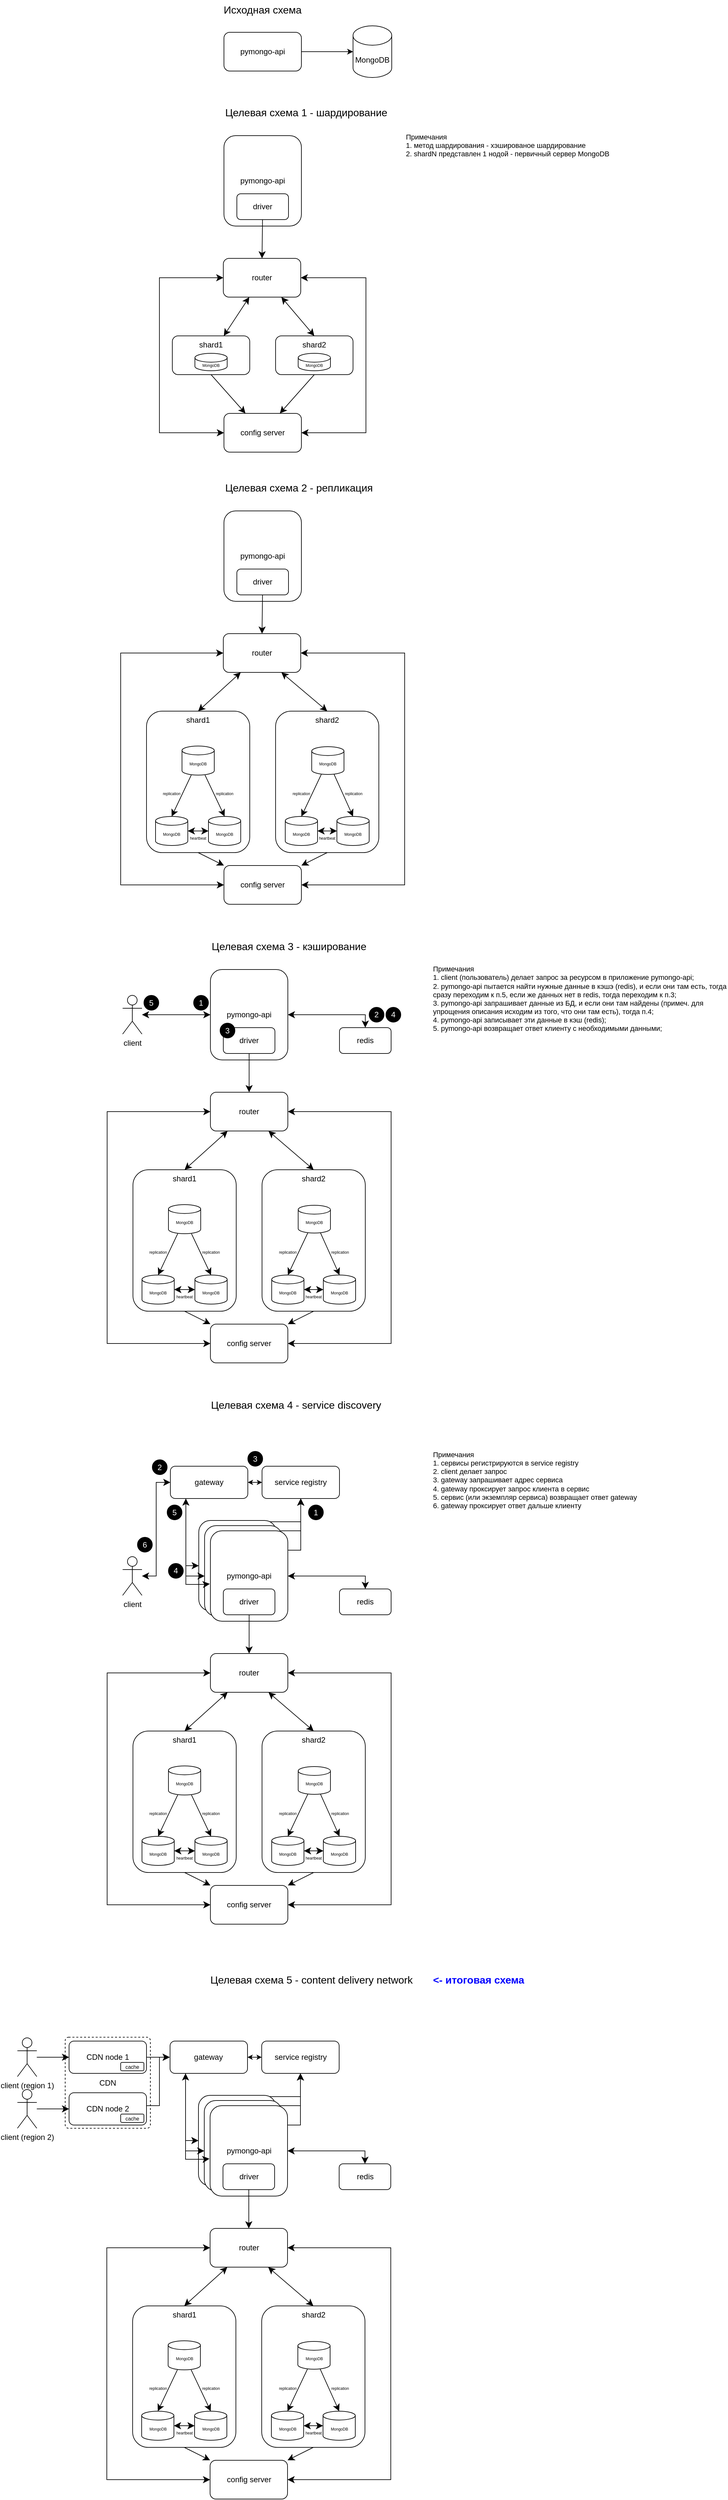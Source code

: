 <mxfile version="24.7.17">
  <diagram name="Page-1" id="-H_mtQnk-PTXWXPvYvuk">
    <mxGraphModel dx="1590" dy="1153" grid="1" gridSize="10" guides="1" tooltips="1" connect="1" arrows="1" fold="1" page="1" pageScale="1" pageWidth="1169" pageHeight="827" math="0" shadow="0">
      <root>
        <mxCell id="0" />
        <mxCell id="1" parent="0" />
        <mxCell id="vVpDELiofDwytKuVuDd8-290" value="CDN" style="rounded=1;whiteSpace=wrap;html=1;fillColor=none;dashed=1;arcSize=4;" vertex="1" parent="1">
          <mxGeometry x="114" y="3394" width="132" height="141" as="geometry" />
        </mxCell>
        <mxCell id="vVpDELiofDwytKuVuDd8-160" style="edgeStyle=orthogonalEdgeStyle;rounded=0;orthogonalLoop=1;jettySize=auto;html=1;entryX=0.5;entryY=1;entryDx=0;entryDy=0;fontSize=12;startSize=8;endSize=8;" edge="1" parent="1">
          <mxGeometry relative="1" as="geometry">
            <mxPoint x="440" y="2610" as="sourcePoint" />
            <mxPoint x="479" y="2560" as="targetPoint" />
            <Array as="points">
              <mxPoint x="440" y="2610" />
              <mxPoint x="479" y="2610" />
            </Array>
          </mxGeometry>
        </mxCell>
        <mxCell id="vVpDELiofDwytKuVuDd8-162" style="edgeStyle=orthogonalEdgeStyle;rounded=0;orthogonalLoop=1;jettySize=auto;html=1;entryX=0.5;entryY=1;entryDx=0;entryDy=0;fontSize=12;startSize=8;endSize=8;exitX=0.891;exitY=0.004;exitDx=0;exitDy=0;exitPerimeter=0;" edge="1" parent="1" source="vVpDELiofDwytKuVuDd8-150">
          <mxGeometry relative="1" as="geometry">
            <mxPoint x="440" y="2596" as="sourcePoint" />
            <mxPoint x="479" y="2560" as="targetPoint" />
            <Array as="points">
              <mxPoint x="428" y="2596" />
              <mxPoint x="479" y="2596" />
            </Array>
          </mxGeometry>
        </mxCell>
        <mxCell id="vVpDELiofDwytKuVuDd8-150" value="pymongo-api" style="rounded=1;whiteSpace=wrap;html=1;" vertex="1" parent="1">
          <mxGeometry x="321" y="2594" width="120" height="140" as="geometry" />
        </mxCell>
        <mxCell id="vVpDELiofDwytKuVuDd8-149" value="pymongo-api" style="rounded=1;whiteSpace=wrap;html=1;" vertex="1" parent="1">
          <mxGeometry x="330" y="2602" width="120" height="140" as="geometry" />
        </mxCell>
        <mxCell id="zA23MoTUsTF4_91t8viU-2" value="MongoDB" style="shape=cylinder3;whiteSpace=wrap;html=1;boundedLbl=1;backgroundOutline=1;size=15;" parent="1" vertex="1">
          <mxGeometry x="560" y="280" width="60" height="80" as="geometry" />
        </mxCell>
        <mxCell id="zA23MoTUsTF4_91t8viU-3" value="pymongo-api" style="rounded=1;whiteSpace=wrap;html=1;" parent="1" vertex="1">
          <mxGeometry x="360" y="290" width="120" height="60" as="geometry" />
        </mxCell>
        <mxCell id="zA23MoTUsTF4_91t8viU-4" style="edgeStyle=orthogonalEdgeStyle;rounded=0;orthogonalLoop=1;jettySize=auto;html=1;exitX=1;exitY=0.5;exitDx=0;exitDy=0;entryX=0;entryY=0.5;entryDx=0;entryDy=0;entryPerimeter=0;" parent="1" source="zA23MoTUsTF4_91t8viU-3" target="zA23MoTUsTF4_91t8viU-2" edge="1">
          <mxGeometry relative="1" as="geometry" />
        </mxCell>
        <mxCell id="vVpDELiofDwytKuVuDd8-1" value="Исходная схема" style="text;html=1;align=center;verticalAlign=middle;whiteSpace=wrap;rounded=0;fontSize=16;" vertex="1" parent="1">
          <mxGeometry x="345" y="240" width="150" height="30" as="geometry" />
        </mxCell>
        <mxCell id="vVpDELiofDwytKuVuDd8-2" value="Целевая схема 1 - шардирование" style="text;html=1;align=left;verticalAlign=middle;whiteSpace=wrap;rounded=0;fontSize=16;" vertex="1" parent="1">
          <mxGeometry x="360" y="399" width="322" height="30" as="geometry" />
        </mxCell>
        <mxCell id="vVpDELiofDwytKuVuDd8-3" value="pymongo-api" style="rounded=1;whiteSpace=wrap;html=1;" vertex="1" parent="1">
          <mxGeometry x="360" y="450" width="120" height="140" as="geometry" />
        </mxCell>
        <mxCell id="vVpDELiofDwytKuVuDd8-12" style="edgeStyle=none;curved=1;rounded=0;orthogonalLoop=1;jettySize=auto;html=1;entryX=0.5;entryY=0;entryDx=0;entryDy=0;fontSize=12;startSize=8;endSize=8;" edge="1" parent="1" source="vVpDELiofDwytKuVuDd8-4" target="vVpDELiofDwytKuVuDd8-5">
          <mxGeometry relative="1" as="geometry" />
        </mxCell>
        <mxCell id="vVpDELiofDwytKuVuDd8-4" value="driver" style="rounded=1;whiteSpace=wrap;html=1;" vertex="1" parent="1">
          <mxGeometry x="380" y="540" width="80" height="40" as="geometry" />
        </mxCell>
        <mxCell id="vVpDELiofDwytKuVuDd8-10" style="edgeStyle=none;curved=1;rounded=0;orthogonalLoop=1;jettySize=auto;html=1;fontSize=12;startSize=8;endSize=8;startArrow=classic;startFill=1;" edge="1" parent="1" source="vVpDELiofDwytKuVuDd8-5" target="vVpDELiofDwytKuVuDd8-7">
          <mxGeometry relative="1" as="geometry" />
        </mxCell>
        <mxCell id="vVpDELiofDwytKuVuDd8-16" style="edgeStyle=orthogonalEdgeStyle;rounded=0;orthogonalLoop=1;jettySize=auto;html=1;entryX=0;entryY=0.5;entryDx=0;entryDy=0;fontSize=12;startSize=8;endSize=8;startArrow=classic;startFill=1;" edge="1" parent="1" source="vVpDELiofDwytKuVuDd8-5" target="vVpDELiofDwytKuVuDd8-9">
          <mxGeometry relative="1" as="geometry">
            <Array as="points">
              <mxPoint x="260" y="670" />
              <mxPoint x="260" y="910" />
            </Array>
          </mxGeometry>
        </mxCell>
        <mxCell id="vVpDELiofDwytKuVuDd8-5" value="router" style="rounded=1;whiteSpace=wrap;html=1;" vertex="1" parent="1">
          <mxGeometry x="359" y="640" width="120" height="60" as="geometry" />
        </mxCell>
        <mxCell id="vVpDELiofDwytKuVuDd8-11" style="edgeStyle=none;curved=1;rounded=0;orthogonalLoop=1;jettySize=auto;html=1;entryX=0.5;entryY=0;entryDx=0;entryDy=0;fontSize=12;startSize=8;endSize=8;startArrow=classic;startFill=1;exitX=0.75;exitY=1;exitDx=0;exitDy=0;" edge="1" parent="1" source="vVpDELiofDwytKuVuDd8-5" target="vVpDELiofDwytKuVuDd8-8">
          <mxGeometry relative="1" as="geometry">
            <mxPoint x="500" y="700.0" as="sourcePoint" />
          </mxGeometry>
        </mxCell>
        <mxCell id="vVpDELiofDwytKuVuDd8-15" style="edgeStyle=orthogonalEdgeStyle;rounded=0;orthogonalLoop=1;jettySize=auto;html=1;entryX=1;entryY=0.5;entryDx=0;entryDy=0;fontSize=12;startSize=8;endSize=8;startArrow=classic;startFill=1;exitX=1;exitY=0.5;exitDx=0;exitDy=0;" edge="1" parent="1" source="vVpDELiofDwytKuVuDd8-5" target="vVpDELiofDwytKuVuDd8-9">
          <mxGeometry relative="1" as="geometry">
            <mxPoint x="560" y="670.0" as="sourcePoint" />
            <Array as="points">
              <mxPoint x="580" y="670" />
              <mxPoint x="580" y="910" />
            </Array>
          </mxGeometry>
        </mxCell>
        <mxCell id="vVpDELiofDwytKuVuDd8-7" value="shard1" style="rounded=1;whiteSpace=wrap;html=1;verticalAlign=top;" vertex="1" parent="1">
          <mxGeometry x="280" y="760" width="120" height="60" as="geometry" />
        </mxCell>
        <mxCell id="vVpDELiofDwytKuVuDd8-8" value="shard2" style="rounded=1;whiteSpace=wrap;html=1;verticalAlign=top;" vertex="1" parent="1">
          <mxGeometry x="440" y="760" width="120" height="60" as="geometry" />
        </mxCell>
        <mxCell id="vVpDELiofDwytKuVuDd8-17" style="edgeStyle=none;curved=1;rounded=0;orthogonalLoop=1;jettySize=auto;html=1;entryX=0.5;entryY=1;entryDx=0;entryDy=0;fontSize=12;startSize=8;endSize=8;startArrow=classic;startFill=1;endArrow=none;endFill=0;" edge="1" parent="1" source="vVpDELiofDwytKuVuDd8-9" target="vVpDELiofDwytKuVuDd8-7">
          <mxGeometry relative="1" as="geometry" />
        </mxCell>
        <mxCell id="vVpDELiofDwytKuVuDd8-18" style="edgeStyle=none;curved=1;rounded=0;orthogonalLoop=1;jettySize=auto;html=1;entryX=0.5;entryY=1;entryDx=0;entryDy=0;fontSize=12;startSize=8;endSize=8;startArrow=classic;startFill=1;endArrow=none;endFill=0;" edge="1" parent="1" source="vVpDELiofDwytKuVuDd8-9" target="vVpDELiofDwytKuVuDd8-8">
          <mxGeometry relative="1" as="geometry" />
        </mxCell>
        <mxCell id="vVpDELiofDwytKuVuDd8-9" value="config server" style="rounded=1;whiteSpace=wrap;html=1;" vertex="1" parent="1">
          <mxGeometry x="360" y="880" width="120" height="60" as="geometry" />
        </mxCell>
        <mxCell id="vVpDELiofDwytKuVuDd8-21" value="MongoDB" style="shape=cylinder3;whiteSpace=wrap;html=1;boundedLbl=1;backgroundOutline=1;size=6.849;fontSize=6;" vertex="1" parent="1">
          <mxGeometry x="475" y="787" width="50" height="27" as="geometry" />
        </mxCell>
        <mxCell id="vVpDELiofDwytKuVuDd8-22" value="MongoDB" style="shape=cylinder3;whiteSpace=wrap;html=1;boundedLbl=1;backgroundOutline=1;size=6.849;fontSize=6;" vertex="1" parent="1">
          <mxGeometry x="315" y="787" width="50" height="27" as="geometry" />
        </mxCell>
        <mxCell id="vVpDELiofDwytKuVuDd8-23" value="&lt;div style=&quot;font-size: 11px;&quot;&gt;&lt;span style=&quot;font-size: 11px;&quot;&gt;Примечания&lt;/span&gt;&lt;/div&gt;&lt;font style=&quot;font-size: 11px;&quot;&gt;1. метод шардирования - хэшированое шардирование&lt;/font&gt;&lt;div style=&quot;font-size: 11px;&quot;&gt;&lt;font style=&quot;font-size: 11px;&quot;&gt;2. shardN представлен 1 нодой - первичный сервер MongoDB&lt;/font&gt;&lt;/div&gt;" style="text;html=1;align=left;verticalAlign=middle;whiteSpace=wrap;rounded=0;fontSize=11;" vertex="1" parent="1">
          <mxGeometry x="640" y="450" width="370" height="30" as="geometry" />
        </mxCell>
        <mxCell id="vVpDELiofDwytKuVuDd8-24" value="pymongo-api" style="rounded=1;whiteSpace=wrap;html=1;" vertex="1" parent="1">
          <mxGeometry x="360" y="1031" width="120" height="140" as="geometry" />
        </mxCell>
        <mxCell id="vVpDELiofDwytKuVuDd8-25" style="edgeStyle=none;curved=1;rounded=0;orthogonalLoop=1;jettySize=auto;html=1;entryX=0.5;entryY=0;entryDx=0;entryDy=0;fontSize=12;startSize=8;endSize=8;" edge="1" source="vVpDELiofDwytKuVuDd8-27" target="vVpDELiofDwytKuVuDd8-30" parent="1">
          <mxGeometry relative="1" as="geometry" />
        </mxCell>
        <mxCell id="vVpDELiofDwytKuVuDd8-27" value="driver" style="rounded=1;whiteSpace=wrap;html=1;" vertex="1" parent="1">
          <mxGeometry x="380" y="1121" width="80" height="40" as="geometry" />
        </mxCell>
        <mxCell id="vVpDELiofDwytKuVuDd8-28" style="edgeStyle=none;curved=1;rounded=0;orthogonalLoop=1;jettySize=auto;html=1;fontSize=12;startSize=8;endSize=8;startArrow=classic;startFill=1;entryX=0.5;entryY=0;entryDx=0;entryDy=0;" edge="1" source="vVpDELiofDwytKuVuDd8-30" target="vVpDELiofDwytKuVuDd8-34" parent="1">
          <mxGeometry relative="1" as="geometry" />
        </mxCell>
        <mxCell id="vVpDELiofDwytKuVuDd8-29" style="edgeStyle=orthogonalEdgeStyle;rounded=0;orthogonalLoop=1;jettySize=auto;html=1;entryX=0;entryY=0.5;entryDx=0;entryDy=0;fontSize=12;startSize=8;endSize=8;startArrow=classic;startFill=1;" edge="1" source="vVpDELiofDwytKuVuDd8-30" target="vVpDELiofDwytKuVuDd8-38" parent="1">
          <mxGeometry relative="1" as="geometry">
            <Array as="points">
              <mxPoint x="200" y="1251" />
              <mxPoint x="200" y="1610" />
            </Array>
          </mxGeometry>
        </mxCell>
        <mxCell id="vVpDELiofDwytKuVuDd8-30" value="router" style="rounded=1;whiteSpace=wrap;html=1;" vertex="1" parent="1">
          <mxGeometry x="359" y="1221" width="120" height="60" as="geometry" />
        </mxCell>
        <mxCell id="vVpDELiofDwytKuVuDd8-31" style="edgeStyle=none;curved=1;rounded=0;orthogonalLoop=1;jettySize=auto;html=1;entryX=0.5;entryY=0;entryDx=0;entryDy=0;fontSize=12;startSize=8;endSize=8;startArrow=classic;startFill=1;exitX=0.75;exitY=1;exitDx=0;exitDy=0;" edge="1" source="vVpDELiofDwytKuVuDd8-30" target="vVpDELiofDwytKuVuDd8-35" parent="1">
          <mxGeometry relative="1" as="geometry">
            <mxPoint x="506.667" y="1281" as="sourcePoint" />
          </mxGeometry>
        </mxCell>
        <mxCell id="vVpDELiofDwytKuVuDd8-32" style="edgeStyle=orthogonalEdgeStyle;rounded=0;orthogonalLoop=1;jettySize=auto;html=1;entryX=1;entryY=0.5;entryDx=0;entryDy=0;fontSize=12;startSize=8;endSize=8;startArrow=classic;startFill=1;exitX=1;exitY=0.5;exitDx=0;exitDy=0;" edge="1" source="vVpDELiofDwytKuVuDd8-30" target="vVpDELiofDwytKuVuDd8-38" parent="1">
          <mxGeometry relative="1" as="geometry">
            <mxPoint x="560" y="1251.059" as="sourcePoint" />
            <Array as="points">
              <mxPoint x="640" y="1251" />
              <mxPoint x="640" y="1610" />
            </Array>
          </mxGeometry>
        </mxCell>
        <mxCell id="vVpDELiofDwytKuVuDd8-34" value="shard1" style="rounded=1;whiteSpace=wrap;html=1;verticalAlign=top;" vertex="1" parent="1">
          <mxGeometry x="240" y="1341" width="160" height="219" as="geometry" />
        </mxCell>
        <mxCell id="vVpDELiofDwytKuVuDd8-35" value="shard2" style="rounded=1;whiteSpace=wrap;html=1;verticalAlign=top;" vertex="1" parent="1">
          <mxGeometry x="440" y="1341" width="160" height="219" as="geometry" />
        </mxCell>
        <mxCell id="vVpDELiofDwytKuVuDd8-36" style="edgeStyle=none;curved=1;rounded=0;orthogonalLoop=1;jettySize=auto;html=1;entryX=0.5;entryY=1;entryDx=0;entryDy=0;fontSize=12;startSize=8;endSize=8;startArrow=classic;startFill=1;endArrow=none;endFill=0;" edge="1" source="vVpDELiofDwytKuVuDd8-38" target="vVpDELiofDwytKuVuDd8-34" parent="1">
          <mxGeometry relative="1" as="geometry" />
        </mxCell>
        <mxCell id="vVpDELiofDwytKuVuDd8-37" style="edgeStyle=none;curved=1;rounded=0;orthogonalLoop=1;jettySize=auto;html=1;entryX=0.5;entryY=1;entryDx=0;entryDy=0;fontSize=12;startSize=8;endSize=8;startArrow=classic;startFill=1;endArrow=none;endFill=0;" edge="1" source="vVpDELiofDwytKuVuDd8-38" target="vVpDELiofDwytKuVuDd8-35" parent="1">
          <mxGeometry relative="1" as="geometry" />
        </mxCell>
        <mxCell id="vVpDELiofDwytKuVuDd8-38" value="config server" style="rounded=1;whiteSpace=wrap;html=1;" vertex="1" parent="1">
          <mxGeometry x="360" y="1580" width="120" height="60" as="geometry" />
        </mxCell>
        <mxCell id="vVpDELiofDwytKuVuDd8-39" value="MongoDB" style="shape=cylinder3;whiteSpace=wrap;html=1;boundedLbl=1;backgroundOutline=1;size=6.849;fontSize=6;" vertex="1" parent="1">
          <mxGeometry x="496" y="1396" width="50" height="43" as="geometry" />
        </mxCell>
        <mxCell id="vVpDELiofDwytKuVuDd8-40" value="MongoDB" style="shape=cylinder3;whiteSpace=wrap;html=1;boundedLbl=1;backgroundOutline=1;size=6.849;fontSize=6;" vertex="1" parent="1">
          <mxGeometry x="295" y="1395" width="50" height="45" as="geometry" />
        </mxCell>
        <mxCell id="vVpDELiofDwytKuVuDd8-41" value="Целевая схема 2 - репликация" style="text;html=1;align=left;verticalAlign=middle;whiteSpace=wrap;rounded=0;fontSize=16;" vertex="1" parent="1">
          <mxGeometry x="360" y="980" width="322" height="30" as="geometry" />
        </mxCell>
        <mxCell id="vVpDELiofDwytKuVuDd8-42" value="MongoDB" style="shape=cylinder3;whiteSpace=wrap;html=1;boundedLbl=1;backgroundOutline=1;size=6.849;fontSize=6;" vertex="1" parent="1">
          <mxGeometry x="254" y="1504" width="50" height="45" as="geometry" />
        </mxCell>
        <mxCell id="vVpDELiofDwytKuVuDd8-43" value="MongoDB" style="shape=cylinder3;whiteSpace=wrap;html=1;boundedLbl=1;backgroundOutline=1;size=6.849;fontSize=6;" vertex="1" parent="1">
          <mxGeometry x="336" y="1504" width="50" height="45" as="geometry" />
        </mxCell>
        <mxCell id="vVpDELiofDwytKuVuDd8-48" style="edgeStyle=none;curved=1;rounded=0;orthogonalLoop=1;jettySize=auto;html=1;fontSize=12;startSize=8;endSize=8;startArrow=classic;startFill=1;" edge="1" parent="1" source="vVpDELiofDwytKuVuDd8-44" target="vVpDELiofDwytKuVuDd8-45">
          <mxGeometry relative="1" as="geometry" />
        </mxCell>
        <mxCell id="vVpDELiofDwytKuVuDd8-44" value="MongoDB" style="shape=cylinder3;whiteSpace=wrap;html=1;boundedLbl=1;backgroundOutline=1;size=6.849;fontSize=6;" vertex="1" parent="1">
          <mxGeometry x="455" y="1504" width="50" height="45" as="geometry" />
        </mxCell>
        <mxCell id="vVpDELiofDwytKuVuDd8-45" value="MongoDB" style="shape=cylinder3;whiteSpace=wrap;html=1;boundedLbl=1;backgroundOutline=1;size=6.849;fontSize=6;" vertex="1" parent="1">
          <mxGeometry x="535" y="1504" width="50" height="45" as="geometry" />
        </mxCell>
        <mxCell id="vVpDELiofDwytKuVuDd8-46" style="edgeStyle=none;curved=1;rounded=0;orthogonalLoop=1;jettySize=auto;html=1;entryX=0.5;entryY=0;entryDx=0;entryDy=0;entryPerimeter=0;fontSize=12;startSize=8;endSize=8;" edge="1" parent="1" source="vVpDELiofDwytKuVuDd8-39" target="vVpDELiofDwytKuVuDd8-44">
          <mxGeometry relative="1" as="geometry" />
        </mxCell>
        <mxCell id="vVpDELiofDwytKuVuDd8-47" style="edgeStyle=none;curved=1;rounded=0;orthogonalLoop=1;jettySize=auto;html=1;entryX=0.5;entryY=0;entryDx=0;entryDy=0;entryPerimeter=0;fontSize=12;startSize=8;endSize=8;" edge="1" parent="1" source="vVpDELiofDwytKuVuDd8-39" target="vVpDELiofDwytKuVuDd8-45">
          <mxGeometry relative="1" as="geometry" />
        </mxCell>
        <mxCell id="vVpDELiofDwytKuVuDd8-49" style="edgeStyle=none;curved=1;rounded=0;orthogonalLoop=1;jettySize=auto;html=1;entryX=0.5;entryY=0;entryDx=0;entryDy=0;entryPerimeter=0;fontSize=12;startSize=8;endSize=8;" edge="1" parent="1" source="vVpDELiofDwytKuVuDd8-40" target="vVpDELiofDwytKuVuDd8-42">
          <mxGeometry relative="1" as="geometry" />
        </mxCell>
        <mxCell id="vVpDELiofDwytKuVuDd8-50" style="edgeStyle=none;curved=1;rounded=0;orthogonalLoop=1;jettySize=auto;html=1;entryX=0.5;entryY=0;entryDx=0;entryDy=0;entryPerimeter=0;fontSize=12;startSize=8;endSize=8;" edge="1" parent="1" source="vVpDELiofDwytKuVuDd8-40" target="vVpDELiofDwytKuVuDd8-43">
          <mxGeometry relative="1" as="geometry" />
        </mxCell>
        <mxCell id="vVpDELiofDwytKuVuDd8-51" style="edgeStyle=none;curved=1;rounded=0;orthogonalLoop=1;jettySize=auto;html=1;entryX=0;entryY=0.5;entryDx=0;entryDy=0;entryPerimeter=0;fontSize=12;startSize=8;endSize=8;startArrow=classic;startFill=1;" edge="1" parent="1" source="vVpDELiofDwytKuVuDd8-42" target="vVpDELiofDwytKuVuDd8-43">
          <mxGeometry relative="1" as="geometry" />
        </mxCell>
        <mxCell id="vVpDELiofDwytKuVuDd8-52" value="&lt;font style=&quot;font-size: 6px;&quot;&gt;replication&lt;/font&gt;" style="text;html=1;align=center;verticalAlign=middle;whiteSpace=wrap;rounded=0;fontSize=16;" vertex="1" parent="1">
          <mxGeometry x="249" y="1450" width="60" height="30" as="geometry" />
        </mxCell>
        <mxCell id="vVpDELiofDwytKuVuDd8-53" value="&lt;font style=&quot;font-size: 6px;&quot;&gt;replication&lt;/font&gt;" style="text;html=1;align=center;verticalAlign=middle;whiteSpace=wrap;rounded=0;fontSize=16;" vertex="1" parent="1">
          <mxGeometry x="331" y="1450" width="60" height="30" as="geometry" />
        </mxCell>
        <mxCell id="vVpDELiofDwytKuVuDd8-54" value="&lt;font style=&quot;font-size: 6px;&quot;&gt;heartbeat&lt;/font&gt;" style="text;html=1;align=center;verticalAlign=middle;whiteSpace=wrap;rounded=0;fontSize=16;" vertex="1" parent="1">
          <mxGeometry x="290" y="1519" width="60" height="30" as="geometry" />
        </mxCell>
        <mxCell id="vVpDELiofDwytKuVuDd8-55" value="&lt;font style=&quot;font-size: 6px;&quot;&gt;heartbeat&lt;/font&gt;" style="text;html=1;align=center;verticalAlign=middle;whiteSpace=wrap;rounded=0;fontSize=16;" vertex="1" parent="1">
          <mxGeometry x="490" y="1519" width="60" height="30" as="geometry" />
        </mxCell>
        <mxCell id="vVpDELiofDwytKuVuDd8-56" value="&lt;font style=&quot;font-size: 6px;&quot;&gt;replication&lt;/font&gt;" style="text;html=1;align=center;verticalAlign=middle;whiteSpace=wrap;rounded=0;fontSize=16;" vertex="1" parent="1">
          <mxGeometry x="450" y="1450" width="60" height="30" as="geometry" />
        </mxCell>
        <mxCell id="vVpDELiofDwytKuVuDd8-57" value="&lt;font style=&quot;font-size: 6px;&quot;&gt;replication&lt;/font&gt;" style="text;html=1;align=center;verticalAlign=middle;whiteSpace=wrap;rounded=0;fontSize=16;" vertex="1" parent="1">
          <mxGeometry x="531" y="1450" width="60" height="30" as="geometry" />
        </mxCell>
        <mxCell id="vVpDELiofDwytKuVuDd8-95" style="edgeStyle=orthogonalEdgeStyle;rounded=0;orthogonalLoop=1;jettySize=auto;html=1;entryX=0.5;entryY=0;entryDx=0;entryDy=0;fontSize=12;startSize=8;endSize=8;startArrow=classic;startFill=1;" edge="1" parent="1" source="vVpDELiofDwytKuVuDd8-58" target="vVpDELiofDwytKuVuDd8-92">
          <mxGeometry relative="1" as="geometry" />
        </mxCell>
        <mxCell id="vVpDELiofDwytKuVuDd8-58" value="pymongo-api" style="rounded=1;whiteSpace=wrap;html=1;" vertex="1" parent="1">
          <mxGeometry x="339" y="1741" width="120" height="140" as="geometry" />
        </mxCell>
        <mxCell id="vVpDELiofDwytKuVuDd8-59" style="edgeStyle=none;curved=1;rounded=0;orthogonalLoop=1;jettySize=auto;html=1;entryX=0.5;entryY=0;entryDx=0;entryDy=0;fontSize=12;startSize=8;endSize=8;" edge="1" parent="1" source="vVpDELiofDwytKuVuDd8-61" target="vVpDELiofDwytKuVuDd8-64">
          <mxGeometry relative="1" as="geometry" />
        </mxCell>
        <mxCell id="vVpDELiofDwytKuVuDd8-61" value="driver" style="rounded=1;whiteSpace=wrap;html=1;" vertex="1" parent="1">
          <mxGeometry x="359" y="1831" width="80" height="40" as="geometry" />
        </mxCell>
        <mxCell id="vVpDELiofDwytKuVuDd8-62" style="edgeStyle=none;curved=1;rounded=0;orthogonalLoop=1;jettySize=auto;html=1;fontSize=12;startSize=8;endSize=8;startArrow=classic;startFill=1;entryX=0.5;entryY=0;entryDx=0;entryDy=0;" edge="1" parent="1" source="vVpDELiofDwytKuVuDd8-64" target="vVpDELiofDwytKuVuDd8-68">
          <mxGeometry relative="1" as="geometry" />
        </mxCell>
        <mxCell id="vVpDELiofDwytKuVuDd8-63" style="edgeStyle=orthogonalEdgeStyle;rounded=0;orthogonalLoop=1;jettySize=auto;html=1;entryX=0;entryY=0.5;entryDx=0;entryDy=0;fontSize=12;startSize=8;endSize=8;startArrow=classic;startFill=1;" edge="1" parent="1" source="vVpDELiofDwytKuVuDd8-64" target="vVpDELiofDwytKuVuDd8-72">
          <mxGeometry relative="1" as="geometry">
            <Array as="points">
              <mxPoint x="179" y="1961" />
              <mxPoint x="179" y="2320" />
            </Array>
          </mxGeometry>
        </mxCell>
        <mxCell id="vVpDELiofDwytKuVuDd8-64" value="router" style="rounded=1;whiteSpace=wrap;html=1;" vertex="1" parent="1">
          <mxGeometry x="339" y="1931" width="120" height="60" as="geometry" />
        </mxCell>
        <mxCell id="vVpDELiofDwytKuVuDd8-65" style="edgeStyle=none;curved=1;rounded=0;orthogonalLoop=1;jettySize=auto;html=1;entryX=0.5;entryY=0;entryDx=0;entryDy=0;fontSize=12;startSize=8;endSize=8;startArrow=classic;startFill=1;exitX=0.75;exitY=1;exitDx=0;exitDy=0;" edge="1" parent="1" source="vVpDELiofDwytKuVuDd8-64" target="vVpDELiofDwytKuVuDd8-69">
          <mxGeometry relative="1" as="geometry">
            <mxPoint x="485.667" y="1991" as="sourcePoint" />
          </mxGeometry>
        </mxCell>
        <mxCell id="vVpDELiofDwytKuVuDd8-66" style="edgeStyle=orthogonalEdgeStyle;rounded=0;orthogonalLoop=1;jettySize=auto;html=1;entryX=1;entryY=0.5;entryDx=0;entryDy=0;fontSize=12;startSize=8;endSize=8;startArrow=classic;startFill=1;exitX=1;exitY=0.5;exitDx=0;exitDy=0;" edge="1" parent="1" source="vVpDELiofDwytKuVuDd8-64" target="vVpDELiofDwytKuVuDd8-72">
          <mxGeometry relative="1" as="geometry">
            <Array as="points">
              <mxPoint x="619" y="1961" />
              <mxPoint x="619" y="2320" />
            </Array>
            <mxPoint x="539" y="1961" as="sourcePoint" />
          </mxGeometry>
        </mxCell>
        <mxCell id="vVpDELiofDwytKuVuDd8-68" value="shard1" style="rounded=1;whiteSpace=wrap;html=1;verticalAlign=top;" vertex="1" parent="1">
          <mxGeometry x="219" y="2051" width="160" height="219" as="geometry" />
        </mxCell>
        <mxCell id="vVpDELiofDwytKuVuDd8-69" value="shard2" style="rounded=1;whiteSpace=wrap;html=1;verticalAlign=top;" vertex="1" parent="1">
          <mxGeometry x="419" y="2051" width="160" height="219" as="geometry" />
        </mxCell>
        <mxCell id="vVpDELiofDwytKuVuDd8-70" style="edgeStyle=none;curved=1;rounded=0;orthogonalLoop=1;jettySize=auto;html=1;entryX=0.5;entryY=1;entryDx=0;entryDy=0;fontSize=12;startSize=8;endSize=8;startArrow=classic;startFill=1;endArrow=none;endFill=0;" edge="1" parent="1" source="vVpDELiofDwytKuVuDd8-72" target="vVpDELiofDwytKuVuDd8-68">
          <mxGeometry relative="1" as="geometry" />
        </mxCell>
        <mxCell id="vVpDELiofDwytKuVuDd8-71" style="edgeStyle=none;curved=1;rounded=0;orthogonalLoop=1;jettySize=auto;html=1;entryX=0.5;entryY=1;entryDx=0;entryDy=0;fontSize=12;startSize=8;endSize=8;startArrow=classic;startFill=1;endArrow=none;endFill=0;" edge="1" parent="1" source="vVpDELiofDwytKuVuDd8-72" target="vVpDELiofDwytKuVuDd8-69">
          <mxGeometry relative="1" as="geometry" />
        </mxCell>
        <mxCell id="vVpDELiofDwytKuVuDd8-72" value="config server" style="rounded=1;whiteSpace=wrap;html=1;" vertex="1" parent="1">
          <mxGeometry x="339" y="2290" width="120" height="60" as="geometry" />
        </mxCell>
        <mxCell id="vVpDELiofDwytKuVuDd8-73" value="MongoDB" style="shape=cylinder3;whiteSpace=wrap;html=1;boundedLbl=1;backgroundOutline=1;size=6.849;fontSize=6;" vertex="1" parent="1">
          <mxGeometry x="475" y="2106" width="50" height="43" as="geometry" />
        </mxCell>
        <mxCell id="vVpDELiofDwytKuVuDd8-74" value="MongoDB" style="shape=cylinder3;whiteSpace=wrap;html=1;boundedLbl=1;backgroundOutline=1;size=6.849;fontSize=6;" vertex="1" parent="1">
          <mxGeometry x="274" y="2105" width="50" height="45" as="geometry" />
        </mxCell>
        <mxCell id="vVpDELiofDwytKuVuDd8-75" value="Целевая схема 3 - кэширование" style="text;html=1;align=left;verticalAlign=middle;whiteSpace=wrap;rounded=0;fontSize=16;" vertex="1" parent="1">
          <mxGeometry x="339" y="1690" width="322" height="30" as="geometry" />
        </mxCell>
        <mxCell id="vVpDELiofDwytKuVuDd8-76" value="MongoDB" style="shape=cylinder3;whiteSpace=wrap;html=1;boundedLbl=1;backgroundOutline=1;size=6.849;fontSize=6;" vertex="1" parent="1">
          <mxGeometry x="233" y="2214" width="50" height="45" as="geometry" />
        </mxCell>
        <mxCell id="vVpDELiofDwytKuVuDd8-77" value="MongoDB" style="shape=cylinder3;whiteSpace=wrap;html=1;boundedLbl=1;backgroundOutline=1;size=6.849;fontSize=6;" vertex="1" parent="1">
          <mxGeometry x="315" y="2214" width="50" height="45" as="geometry" />
        </mxCell>
        <mxCell id="vVpDELiofDwytKuVuDd8-78" style="edgeStyle=none;curved=1;rounded=0;orthogonalLoop=1;jettySize=auto;html=1;fontSize=12;startSize=8;endSize=8;startArrow=classic;startFill=1;" edge="1" parent="1" source="vVpDELiofDwytKuVuDd8-79" target="vVpDELiofDwytKuVuDd8-80">
          <mxGeometry relative="1" as="geometry" />
        </mxCell>
        <mxCell id="vVpDELiofDwytKuVuDd8-79" value="MongoDB" style="shape=cylinder3;whiteSpace=wrap;html=1;boundedLbl=1;backgroundOutline=1;size=6.849;fontSize=6;" vertex="1" parent="1">
          <mxGeometry x="434" y="2214" width="50" height="45" as="geometry" />
        </mxCell>
        <mxCell id="vVpDELiofDwytKuVuDd8-80" value="MongoDB" style="shape=cylinder3;whiteSpace=wrap;html=1;boundedLbl=1;backgroundOutline=1;size=6.849;fontSize=6;" vertex="1" parent="1">
          <mxGeometry x="514" y="2214" width="50" height="45" as="geometry" />
        </mxCell>
        <mxCell id="vVpDELiofDwytKuVuDd8-81" style="edgeStyle=none;curved=1;rounded=0;orthogonalLoop=1;jettySize=auto;html=1;entryX=0.5;entryY=0;entryDx=0;entryDy=0;entryPerimeter=0;fontSize=12;startSize=8;endSize=8;" edge="1" parent="1" source="vVpDELiofDwytKuVuDd8-73" target="vVpDELiofDwytKuVuDd8-79">
          <mxGeometry relative="1" as="geometry" />
        </mxCell>
        <mxCell id="vVpDELiofDwytKuVuDd8-82" style="edgeStyle=none;curved=1;rounded=0;orthogonalLoop=1;jettySize=auto;html=1;entryX=0.5;entryY=0;entryDx=0;entryDy=0;entryPerimeter=0;fontSize=12;startSize=8;endSize=8;" edge="1" parent="1" source="vVpDELiofDwytKuVuDd8-73" target="vVpDELiofDwytKuVuDd8-80">
          <mxGeometry relative="1" as="geometry" />
        </mxCell>
        <mxCell id="vVpDELiofDwytKuVuDd8-83" style="edgeStyle=none;curved=1;rounded=0;orthogonalLoop=1;jettySize=auto;html=1;entryX=0.5;entryY=0;entryDx=0;entryDy=0;entryPerimeter=0;fontSize=12;startSize=8;endSize=8;" edge="1" parent="1" source="vVpDELiofDwytKuVuDd8-74" target="vVpDELiofDwytKuVuDd8-76">
          <mxGeometry relative="1" as="geometry" />
        </mxCell>
        <mxCell id="vVpDELiofDwytKuVuDd8-84" style="edgeStyle=none;curved=1;rounded=0;orthogonalLoop=1;jettySize=auto;html=1;entryX=0.5;entryY=0;entryDx=0;entryDy=0;entryPerimeter=0;fontSize=12;startSize=8;endSize=8;" edge="1" parent="1" source="vVpDELiofDwytKuVuDd8-74" target="vVpDELiofDwytKuVuDd8-77">
          <mxGeometry relative="1" as="geometry" />
        </mxCell>
        <mxCell id="vVpDELiofDwytKuVuDd8-85" style="edgeStyle=none;curved=1;rounded=0;orthogonalLoop=1;jettySize=auto;html=1;entryX=0;entryY=0.5;entryDx=0;entryDy=0;entryPerimeter=0;fontSize=12;startSize=8;endSize=8;startArrow=classic;startFill=1;" edge="1" parent="1" source="vVpDELiofDwytKuVuDd8-76" target="vVpDELiofDwytKuVuDd8-77">
          <mxGeometry relative="1" as="geometry" />
        </mxCell>
        <mxCell id="vVpDELiofDwytKuVuDd8-86" value="&lt;font style=&quot;font-size: 6px;&quot;&gt;replication&lt;/font&gt;" style="text;html=1;align=center;verticalAlign=middle;whiteSpace=wrap;rounded=0;fontSize=16;" vertex="1" parent="1">
          <mxGeometry x="228" y="2160" width="60" height="30" as="geometry" />
        </mxCell>
        <mxCell id="vVpDELiofDwytKuVuDd8-87" value="&lt;font style=&quot;font-size: 6px;&quot;&gt;replication&lt;/font&gt;" style="text;html=1;align=center;verticalAlign=middle;whiteSpace=wrap;rounded=0;fontSize=16;" vertex="1" parent="1">
          <mxGeometry x="310" y="2160" width="60" height="30" as="geometry" />
        </mxCell>
        <mxCell id="vVpDELiofDwytKuVuDd8-88" value="&lt;font style=&quot;font-size: 6px;&quot;&gt;heartbeat&lt;/font&gt;" style="text;html=1;align=center;verticalAlign=middle;whiteSpace=wrap;rounded=0;fontSize=16;" vertex="1" parent="1">
          <mxGeometry x="269" y="2229" width="60" height="30" as="geometry" />
        </mxCell>
        <mxCell id="vVpDELiofDwytKuVuDd8-89" value="&lt;font style=&quot;font-size: 6px;&quot;&gt;heartbeat&lt;/font&gt;" style="text;html=1;align=center;verticalAlign=middle;whiteSpace=wrap;rounded=0;fontSize=16;" vertex="1" parent="1">
          <mxGeometry x="469" y="2229" width="60" height="30" as="geometry" />
        </mxCell>
        <mxCell id="vVpDELiofDwytKuVuDd8-90" value="&lt;font style=&quot;font-size: 6px;&quot;&gt;replication&lt;/font&gt;" style="text;html=1;align=center;verticalAlign=middle;whiteSpace=wrap;rounded=0;fontSize=16;" vertex="1" parent="1">
          <mxGeometry x="429" y="2160" width="60" height="30" as="geometry" />
        </mxCell>
        <mxCell id="vVpDELiofDwytKuVuDd8-91" value="&lt;font style=&quot;font-size: 6px;&quot;&gt;replication&lt;/font&gt;" style="text;html=1;align=center;verticalAlign=middle;whiteSpace=wrap;rounded=0;fontSize=16;" vertex="1" parent="1">
          <mxGeometry x="510" y="2160" width="60" height="30" as="geometry" />
        </mxCell>
        <mxCell id="vVpDELiofDwytKuVuDd8-92" value="redis" style="rounded=1;whiteSpace=wrap;html=1;" vertex="1" parent="1">
          <mxGeometry x="539" y="1831" width="80" height="40" as="geometry" />
        </mxCell>
        <mxCell id="vVpDELiofDwytKuVuDd8-96" value="2" style="ellipse;whiteSpace=wrap;html=1;aspect=fixed;fillColor=#000000;fontColor=#FFFFFF;" vertex="1" parent="1">
          <mxGeometry x="585" y="1799.5" width="23" height="23" as="geometry" />
        </mxCell>
        <mxCell id="vVpDELiofDwytKuVuDd8-97" value="3" style="ellipse;whiteSpace=wrap;html=1;aspect=fixed;fillColor=#000000;fontColor=#FFFFFF;" vertex="1" parent="1">
          <mxGeometry x="354" y="1824" width="23" height="23" as="geometry" />
        </mxCell>
        <mxCell id="vVpDELiofDwytKuVuDd8-98" value="4" style="ellipse;whiteSpace=wrap;html=1;aspect=fixed;fillColor=#000000;fontColor=#FFFFFF;" vertex="1" parent="1">
          <mxGeometry x="611" y="1799.5" width="23" height="23" as="geometry" />
        </mxCell>
        <mxCell id="vVpDELiofDwytKuVuDd8-99" value="1" style="ellipse;whiteSpace=wrap;html=1;aspect=fixed;fillColor=#000000;fontColor=#FFFFFF;" vertex="1" parent="1">
          <mxGeometry x="313" y="1781" width="23" height="23" as="geometry" />
        </mxCell>
        <mxCell id="vVpDELiofDwytKuVuDd8-101" style="edgeStyle=none;curved=1;rounded=0;orthogonalLoop=1;jettySize=auto;html=1;entryX=0;entryY=0.5;entryDx=0;entryDy=0;fontSize=12;startSize=8;endSize=8;startArrow=classic;startFill=1;" edge="1" parent="1" source="vVpDELiofDwytKuVuDd8-100" target="vVpDELiofDwytKuVuDd8-58">
          <mxGeometry relative="1" as="geometry" />
        </mxCell>
        <mxCell id="vVpDELiofDwytKuVuDd8-100" value="client" style="shape=umlActor;verticalLabelPosition=bottom;verticalAlign=top;html=1;outlineConnect=0;" vertex="1" parent="1">
          <mxGeometry x="203" y="1781" width="30" height="60" as="geometry" />
        </mxCell>
        <mxCell id="vVpDELiofDwytKuVuDd8-104" value="5" style="ellipse;whiteSpace=wrap;html=1;aspect=fixed;fillColor=#000000;fontColor=#FFFFFF;" vertex="1" parent="1">
          <mxGeometry x="236" y="1781" width="23" height="23" as="geometry" />
        </mxCell>
        <mxCell id="vVpDELiofDwytKuVuDd8-105" value="&lt;div style=&quot;font-size: 11px;&quot;&gt;&lt;span style=&quot;font-size: 11px;&quot;&gt;Примечания&lt;/span&gt;&lt;/div&gt;&lt;font style=&quot;font-size: 11px;&quot;&gt;1. client (пользователь) делает запрос за ресурсом в приложение pymongo-api;&lt;/font&gt;&lt;div style=&quot;font-size: 11px;&quot;&gt;&lt;font style=&quot;font-size: 11px;&quot;&gt;2.&amp;nbsp;&lt;/font&gt;&lt;span style=&quot;background-color: initial;&quot;&gt;pymongo-api пытается найти нужные данные в кэшэ (redis),&amp;nbsp;&lt;/span&gt;&lt;span style=&quot;background-color: initial;&quot;&gt;и если они там есть, тогда сразу переходим к п.5, если же данных нет в redis, тогда переходим к п.3;&lt;/span&gt;&lt;/div&gt;&lt;div style=&quot;font-size: 11px;&quot;&gt;&lt;span style=&quot;background-color: initial;&quot;&gt;3.&amp;nbsp;&lt;/span&gt;&lt;span style=&quot;background-color: initial;&quot;&gt;pymongo-api&lt;/span&gt;&lt;span style=&quot;background-color: initial;&quot;&gt;&amp;nbsp;запрашивает данные из БД, и если они там найдены (примеч. для упрощения описания исходим из того, что они там есть), тогда п.4;&lt;/span&gt;&lt;/div&gt;&lt;div style=&quot;font-size: 11px;&quot;&gt;&lt;span style=&quot;background-color: initial;&quot;&gt;4. pymongo-api&lt;/span&gt;&lt;span style=&quot;background-color: initial;&quot;&gt;&amp;nbsp;записывает эти данные в кэш (redis);&lt;/span&gt;&lt;/div&gt;&lt;div style=&quot;font-size: 11px;&quot;&gt;&lt;span style=&quot;background-color: initial;&quot;&gt;5.&amp;nbsp;&lt;/span&gt;&lt;span style=&quot;background-color: initial;&quot;&gt;pymongo-api возвращает ответ клиенту с необходимыми данными;&lt;/span&gt;&lt;/div&gt;&lt;div style=&quot;font-size: 11px;&quot;&gt;&lt;span style=&quot;background-color: initial;&quot;&gt;&lt;br&gt;&lt;/span&gt;&lt;/div&gt;" style="text;html=1;align=left;verticalAlign=middle;whiteSpace=wrap;rounded=0;fontSize=11;" vertex="1" parent="1">
          <mxGeometry x="682" y="1777.5" width="458" height="30" as="geometry" />
        </mxCell>
        <mxCell id="vVpDELiofDwytKuVuDd8-106" style="edgeStyle=orthogonalEdgeStyle;rounded=0;orthogonalLoop=1;jettySize=auto;html=1;entryX=0.5;entryY=0;entryDx=0;entryDy=0;fontSize=12;startSize=8;endSize=8;startArrow=classic;startFill=1;" edge="1" source="vVpDELiofDwytKuVuDd8-107" target="vVpDELiofDwytKuVuDd8-139" parent="1">
          <mxGeometry relative="1" as="geometry" />
        </mxCell>
        <mxCell id="vVpDELiofDwytKuVuDd8-157" style="edgeStyle=orthogonalEdgeStyle;rounded=0;orthogonalLoop=1;jettySize=auto;html=1;entryX=0.5;entryY=1;entryDx=0;entryDy=0;fontSize=12;startSize=8;endSize=8;exitX=1;exitY=0.25;exitDx=0;exitDy=0;" edge="1" parent="1" source="vVpDELiofDwytKuVuDd8-107" target="vVpDELiofDwytKuVuDd8-148">
          <mxGeometry relative="1" as="geometry">
            <Array as="points">
              <mxPoint x="459" y="2640" />
              <mxPoint x="479" y="2640" />
            </Array>
          </mxGeometry>
        </mxCell>
        <mxCell id="vVpDELiofDwytKuVuDd8-107" value="pymongo-api" style="rounded=1;whiteSpace=wrap;html=1;" vertex="1" parent="1">
          <mxGeometry x="339" y="2610" width="120" height="140" as="geometry" />
        </mxCell>
        <mxCell id="vVpDELiofDwytKuVuDd8-108" style="edgeStyle=none;curved=1;rounded=0;orthogonalLoop=1;jettySize=auto;html=1;entryX=0.5;entryY=0;entryDx=0;entryDy=0;fontSize=12;startSize=8;endSize=8;" edge="1" source="vVpDELiofDwytKuVuDd8-109" target="vVpDELiofDwytKuVuDd8-112" parent="1">
          <mxGeometry relative="1" as="geometry" />
        </mxCell>
        <mxCell id="vVpDELiofDwytKuVuDd8-109" value="driver" style="rounded=1;whiteSpace=wrap;html=1;" vertex="1" parent="1">
          <mxGeometry x="359" y="2700" width="80" height="40" as="geometry" />
        </mxCell>
        <mxCell id="vVpDELiofDwytKuVuDd8-110" style="edgeStyle=none;curved=1;rounded=0;orthogonalLoop=1;jettySize=auto;html=1;fontSize=12;startSize=8;endSize=8;startArrow=classic;startFill=1;entryX=0.5;entryY=0;entryDx=0;entryDy=0;" edge="1" source="vVpDELiofDwytKuVuDd8-112" target="vVpDELiofDwytKuVuDd8-115" parent="1">
          <mxGeometry relative="1" as="geometry" />
        </mxCell>
        <mxCell id="vVpDELiofDwytKuVuDd8-111" style="edgeStyle=orthogonalEdgeStyle;rounded=0;orthogonalLoop=1;jettySize=auto;html=1;entryX=0;entryY=0.5;entryDx=0;entryDy=0;fontSize=12;startSize=8;endSize=8;startArrow=classic;startFill=1;" edge="1" source="vVpDELiofDwytKuVuDd8-112" target="vVpDELiofDwytKuVuDd8-119" parent="1">
          <mxGeometry relative="1" as="geometry">
            <Array as="points">
              <mxPoint x="179" y="2830" />
              <mxPoint x="179" y="3189" />
            </Array>
          </mxGeometry>
        </mxCell>
        <mxCell id="vVpDELiofDwytKuVuDd8-112" value="router" style="rounded=1;whiteSpace=wrap;html=1;" vertex="1" parent="1">
          <mxGeometry x="339" y="2800" width="120" height="60" as="geometry" />
        </mxCell>
        <mxCell id="vVpDELiofDwytKuVuDd8-113" style="edgeStyle=none;curved=1;rounded=0;orthogonalLoop=1;jettySize=auto;html=1;entryX=0.5;entryY=0;entryDx=0;entryDy=0;fontSize=12;startSize=8;endSize=8;startArrow=classic;startFill=1;exitX=0.75;exitY=1;exitDx=0;exitDy=0;" edge="1" source="vVpDELiofDwytKuVuDd8-112" target="vVpDELiofDwytKuVuDd8-116" parent="1">
          <mxGeometry relative="1" as="geometry">
            <mxPoint x="485.667" y="2860" as="sourcePoint" />
          </mxGeometry>
        </mxCell>
        <mxCell id="vVpDELiofDwytKuVuDd8-114" style="edgeStyle=orthogonalEdgeStyle;rounded=0;orthogonalLoop=1;jettySize=auto;html=1;entryX=1;entryY=0.5;entryDx=0;entryDy=0;fontSize=12;startSize=8;endSize=8;startArrow=classic;startFill=1;exitX=1;exitY=0.5;exitDx=0;exitDy=0;" edge="1" source="vVpDELiofDwytKuVuDd8-112" target="vVpDELiofDwytKuVuDd8-119" parent="1">
          <mxGeometry relative="1" as="geometry">
            <Array as="points">
              <mxPoint x="619" y="2830" />
              <mxPoint x="619" y="3189" />
            </Array>
            <mxPoint x="539" y="2830" as="sourcePoint" />
          </mxGeometry>
        </mxCell>
        <mxCell id="vVpDELiofDwytKuVuDd8-115" value="shard1" style="rounded=1;whiteSpace=wrap;html=1;verticalAlign=top;" vertex="1" parent="1">
          <mxGeometry x="219" y="2920" width="160" height="219" as="geometry" />
        </mxCell>
        <mxCell id="vVpDELiofDwytKuVuDd8-116" value="shard2" style="rounded=1;whiteSpace=wrap;html=1;verticalAlign=top;" vertex="1" parent="1">
          <mxGeometry x="419" y="2920" width="160" height="219" as="geometry" />
        </mxCell>
        <mxCell id="vVpDELiofDwytKuVuDd8-117" style="edgeStyle=none;curved=1;rounded=0;orthogonalLoop=1;jettySize=auto;html=1;entryX=0.5;entryY=1;entryDx=0;entryDy=0;fontSize=12;startSize=8;endSize=8;startArrow=classic;startFill=1;endArrow=none;endFill=0;" edge="1" source="vVpDELiofDwytKuVuDd8-119" target="vVpDELiofDwytKuVuDd8-115" parent="1">
          <mxGeometry relative="1" as="geometry" />
        </mxCell>
        <mxCell id="vVpDELiofDwytKuVuDd8-118" style="edgeStyle=none;curved=1;rounded=0;orthogonalLoop=1;jettySize=auto;html=1;entryX=0.5;entryY=1;entryDx=0;entryDy=0;fontSize=12;startSize=8;endSize=8;startArrow=classic;startFill=1;endArrow=none;endFill=0;" edge="1" source="vVpDELiofDwytKuVuDd8-119" target="vVpDELiofDwytKuVuDd8-116" parent="1">
          <mxGeometry relative="1" as="geometry" />
        </mxCell>
        <mxCell id="vVpDELiofDwytKuVuDd8-119" value="config server" style="rounded=1;whiteSpace=wrap;html=1;" vertex="1" parent="1">
          <mxGeometry x="339" y="3159" width="120" height="60" as="geometry" />
        </mxCell>
        <mxCell id="vVpDELiofDwytKuVuDd8-120" value="MongoDB" style="shape=cylinder3;whiteSpace=wrap;html=1;boundedLbl=1;backgroundOutline=1;size=6.849;fontSize=6;" vertex="1" parent="1">
          <mxGeometry x="475" y="2975" width="50" height="43" as="geometry" />
        </mxCell>
        <mxCell id="vVpDELiofDwytKuVuDd8-121" value="MongoDB" style="shape=cylinder3;whiteSpace=wrap;html=1;boundedLbl=1;backgroundOutline=1;size=6.849;fontSize=6;" vertex="1" parent="1">
          <mxGeometry x="274" y="2974" width="50" height="45" as="geometry" />
        </mxCell>
        <mxCell id="vVpDELiofDwytKuVuDd8-122" value="Целевая схема 4 - service discovery" style="text;html=1;align=left;verticalAlign=middle;whiteSpace=wrap;rounded=0;fontSize=16;" vertex="1" parent="1">
          <mxGeometry x="337.99" y="2400" width="322" height="30" as="geometry" />
        </mxCell>
        <mxCell id="vVpDELiofDwytKuVuDd8-123" value="MongoDB" style="shape=cylinder3;whiteSpace=wrap;html=1;boundedLbl=1;backgroundOutline=1;size=6.849;fontSize=6;" vertex="1" parent="1">
          <mxGeometry x="233" y="3083" width="50" height="45" as="geometry" />
        </mxCell>
        <mxCell id="vVpDELiofDwytKuVuDd8-124" value="MongoDB" style="shape=cylinder3;whiteSpace=wrap;html=1;boundedLbl=1;backgroundOutline=1;size=6.849;fontSize=6;" vertex="1" parent="1">
          <mxGeometry x="315" y="3083" width="50" height="45" as="geometry" />
        </mxCell>
        <mxCell id="vVpDELiofDwytKuVuDd8-125" style="edgeStyle=none;curved=1;rounded=0;orthogonalLoop=1;jettySize=auto;html=1;fontSize=12;startSize=8;endSize=8;startArrow=classic;startFill=1;" edge="1" source="vVpDELiofDwytKuVuDd8-126" target="vVpDELiofDwytKuVuDd8-127" parent="1">
          <mxGeometry relative="1" as="geometry" />
        </mxCell>
        <mxCell id="vVpDELiofDwytKuVuDd8-126" value="MongoDB" style="shape=cylinder3;whiteSpace=wrap;html=1;boundedLbl=1;backgroundOutline=1;size=6.849;fontSize=6;" vertex="1" parent="1">
          <mxGeometry x="434" y="3083" width="50" height="45" as="geometry" />
        </mxCell>
        <mxCell id="vVpDELiofDwytKuVuDd8-127" value="MongoDB" style="shape=cylinder3;whiteSpace=wrap;html=1;boundedLbl=1;backgroundOutline=1;size=6.849;fontSize=6;" vertex="1" parent="1">
          <mxGeometry x="514" y="3083" width="50" height="45" as="geometry" />
        </mxCell>
        <mxCell id="vVpDELiofDwytKuVuDd8-128" style="edgeStyle=none;curved=1;rounded=0;orthogonalLoop=1;jettySize=auto;html=1;entryX=0.5;entryY=0;entryDx=0;entryDy=0;entryPerimeter=0;fontSize=12;startSize=8;endSize=8;" edge="1" source="vVpDELiofDwytKuVuDd8-120" target="vVpDELiofDwytKuVuDd8-126" parent="1">
          <mxGeometry relative="1" as="geometry" />
        </mxCell>
        <mxCell id="vVpDELiofDwytKuVuDd8-129" style="edgeStyle=none;curved=1;rounded=0;orthogonalLoop=1;jettySize=auto;html=1;entryX=0.5;entryY=0;entryDx=0;entryDy=0;entryPerimeter=0;fontSize=12;startSize=8;endSize=8;" edge="1" source="vVpDELiofDwytKuVuDd8-120" target="vVpDELiofDwytKuVuDd8-127" parent="1">
          <mxGeometry relative="1" as="geometry" />
        </mxCell>
        <mxCell id="vVpDELiofDwytKuVuDd8-130" style="edgeStyle=none;curved=1;rounded=0;orthogonalLoop=1;jettySize=auto;html=1;entryX=0.5;entryY=0;entryDx=0;entryDy=0;entryPerimeter=0;fontSize=12;startSize=8;endSize=8;" edge="1" source="vVpDELiofDwytKuVuDd8-121" target="vVpDELiofDwytKuVuDd8-123" parent="1">
          <mxGeometry relative="1" as="geometry" />
        </mxCell>
        <mxCell id="vVpDELiofDwytKuVuDd8-131" style="edgeStyle=none;curved=1;rounded=0;orthogonalLoop=1;jettySize=auto;html=1;entryX=0.5;entryY=0;entryDx=0;entryDy=0;entryPerimeter=0;fontSize=12;startSize=8;endSize=8;" edge="1" source="vVpDELiofDwytKuVuDd8-121" target="vVpDELiofDwytKuVuDd8-124" parent="1">
          <mxGeometry relative="1" as="geometry" />
        </mxCell>
        <mxCell id="vVpDELiofDwytKuVuDd8-132" style="edgeStyle=none;curved=1;rounded=0;orthogonalLoop=1;jettySize=auto;html=1;entryX=0;entryY=0.5;entryDx=0;entryDy=0;entryPerimeter=0;fontSize=12;startSize=8;endSize=8;startArrow=classic;startFill=1;" edge="1" source="vVpDELiofDwytKuVuDd8-123" target="vVpDELiofDwytKuVuDd8-124" parent="1">
          <mxGeometry relative="1" as="geometry" />
        </mxCell>
        <mxCell id="vVpDELiofDwytKuVuDd8-133" value="&lt;font style=&quot;font-size: 6px;&quot;&gt;replication&lt;/font&gt;" style="text;html=1;align=center;verticalAlign=middle;whiteSpace=wrap;rounded=0;fontSize=16;" vertex="1" parent="1">
          <mxGeometry x="228" y="3029" width="60" height="30" as="geometry" />
        </mxCell>
        <mxCell id="vVpDELiofDwytKuVuDd8-134" value="&lt;font style=&quot;font-size: 6px;&quot;&gt;replication&lt;/font&gt;" style="text;html=1;align=center;verticalAlign=middle;whiteSpace=wrap;rounded=0;fontSize=16;" vertex="1" parent="1">
          <mxGeometry x="310" y="3029" width="60" height="30" as="geometry" />
        </mxCell>
        <mxCell id="vVpDELiofDwytKuVuDd8-135" value="&lt;font style=&quot;font-size: 6px;&quot;&gt;heartbeat&lt;/font&gt;" style="text;html=1;align=center;verticalAlign=middle;whiteSpace=wrap;rounded=0;fontSize=16;" vertex="1" parent="1">
          <mxGeometry x="269" y="3098" width="60" height="30" as="geometry" />
        </mxCell>
        <mxCell id="vVpDELiofDwytKuVuDd8-136" value="&lt;font style=&quot;font-size: 6px;&quot;&gt;heartbeat&lt;/font&gt;" style="text;html=1;align=center;verticalAlign=middle;whiteSpace=wrap;rounded=0;fontSize=16;" vertex="1" parent="1">
          <mxGeometry x="469" y="3098" width="60" height="30" as="geometry" />
        </mxCell>
        <mxCell id="vVpDELiofDwytKuVuDd8-137" value="&lt;font style=&quot;font-size: 6px;&quot;&gt;replication&lt;/font&gt;" style="text;html=1;align=center;verticalAlign=middle;whiteSpace=wrap;rounded=0;fontSize=16;" vertex="1" parent="1">
          <mxGeometry x="429" y="3029" width="60" height="30" as="geometry" />
        </mxCell>
        <mxCell id="vVpDELiofDwytKuVuDd8-138" value="&lt;font style=&quot;font-size: 6px;&quot;&gt;replication&lt;/font&gt;" style="text;html=1;align=center;verticalAlign=middle;whiteSpace=wrap;rounded=0;fontSize=16;" vertex="1" parent="1">
          <mxGeometry x="510" y="3029" width="60" height="30" as="geometry" />
        </mxCell>
        <mxCell id="vVpDELiofDwytKuVuDd8-139" value="redis" style="rounded=1;whiteSpace=wrap;html=1;" vertex="1" parent="1">
          <mxGeometry x="539" y="2700" width="80" height="40" as="geometry" />
        </mxCell>
        <mxCell id="vVpDELiofDwytKuVuDd8-144" style="edgeStyle=orthogonalEdgeStyle;rounded=0;orthogonalLoop=1;jettySize=auto;html=1;entryX=0;entryY=0.5;entryDx=0;entryDy=0;fontSize=12;startSize=8;endSize=8;startArrow=classic;startFill=1;" edge="1" source="vVpDELiofDwytKuVuDd8-145" target="vVpDELiofDwytKuVuDd8-147" parent="1">
          <mxGeometry relative="1" as="geometry" />
        </mxCell>
        <mxCell id="vVpDELiofDwytKuVuDd8-145" value="client" style="shape=umlActor;verticalLabelPosition=bottom;verticalAlign=top;html=1;outlineConnect=0;" vertex="1" parent="1">
          <mxGeometry x="203" y="2650" width="30" height="60" as="geometry" />
        </mxCell>
        <mxCell id="vVpDELiofDwytKuVuDd8-154" style="edgeStyle=orthogonalEdgeStyle;rounded=0;orthogonalLoop=1;jettySize=auto;html=1;entryX=0;entryY=0.5;entryDx=0;entryDy=0;fontSize=12;startSize=8;endSize=8;" edge="1" parent="1" source="vVpDELiofDwytKuVuDd8-147" target="vVpDELiofDwytKuVuDd8-150">
          <mxGeometry relative="1" as="geometry">
            <Array as="points">
              <mxPoint x="301" y="2664" />
            </Array>
          </mxGeometry>
        </mxCell>
        <mxCell id="vVpDELiofDwytKuVuDd8-147" value="gateway" style="rounded=1;whiteSpace=wrap;html=1;" vertex="1" parent="1">
          <mxGeometry x="276.99" y="2510" width="120" height="50" as="geometry" />
        </mxCell>
        <mxCell id="vVpDELiofDwytKuVuDd8-163" value="" style="edgeStyle=none;curved=1;rounded=0;orthogonalLoop=1;jettySize=auto;html=1;fontSize=12;startSize=5;endSize=5;startArrow=classic;startFill=1;strokeWidth=1;" edge="1" parent="1" source="vVpDELiofDwytKuVuDd8-148" target="vVpDELiofDwytKuVuDd8-147">
          <mxGeometry relative="1" as="geometry" />
        </mxCell>
        <mxCell id="vVpDELiofDwytKuVuDd8-148" value="service registry" style="rounded=1;whiteSpace=wrap;html=1;" vertex="1" parent="1">
          <mxGeometry x="419" y="2510" width="120" height="50" as="geometry" />
        </mxCell>
        <mxCell id="vVpDELiofDwytKuVuDd8-155" style="edgeStyle=orthogonalEdgeStyle;rounded=0;orthogonalLoop=1;jettySize=auto;html=1;fontSize=12;startSize=8;endSize=8;" edge="1" parent="1">
          <mxGeometry relative="1" as="geometry">
            <mxPoint x="301" y="2560" as="sourcePoint" />
            <mxPoint x="330" y="2680" as="targetPoint" />
            <Array as="points">
              <mxPoint x="301" y="2680" />
              <mxPoint x="330" y="2680" />
            </Array>
          </mxGeometry>
        </mxCell>
        <mxCell id="vVpDELiofDwytKuVuDd8-156" style="edgeStyle=orthogonalEdgeStyle;rounded=0;orthogonalLoop=1;jettySize=auto;html=1;fontSize=12;startSize=8;endSize=8;entryX=-0.008;entryY=0.587;entryDx=0;entryDy=0;entryPerimeter=0;startArrow=classic;startFill=1;" edge="1" parent="1" target="vVpDELiofDwytKuVuDd8-107">
          <mxGeometry relative="1" as="geometry">
            <mxPoint x="300.98" y="2560" as="sourcePoint" />
            <mxPoint x="329.98" y="2680" as="targetPoint" />
            <Array as="points">
              <mxPoint x="301" y="2693" />
              <mxPoint x="330" y="2693" />
            </Array>
          </mxGeometry>
        </mxCell>
        <mxCell id="vVpDELiofDwytKuVuDd8-164" value="2" style="ellipse;whiteSpace=wrap;html=1;aspect=fixed;fillColor=#000000;fontColor=#FFFFFF;" vertex="1" parent="1">
          <mxGeometry x="249" y="2500" width="23" height="23" as="geometry" />
        </mxCell>
        <mxCell id="vVpDELiofDwytKuVuDd8-165" value="1" style="ellipse;whiteSpace=wrap;html=1;aspect=fixed;fillColor=#000000;fontColor=#FFFFFF;" vertex="1" parent="1">
          <mxGeometry x="491" y="2570" width="23" height="23" as="geometry" />
        </mxCell>
        <mxCell id="vVpDELiofDwytKuVuDd8-166" value="3" style="ellipse;whiteSpace=wrap;html=1;aspect=fixed;fillColor=#000000;fontColor=#FFFFFF;" vertex="1" parent="1">
          <mxGeometry x="396.99" y="2487" width="23" height="23" as="geometry" />
        </mxCell>
        <mxCell id="vVpDELiofDwytKuVuDd8-167" value="4" style="ellipse;whiteSpace=wrap;html=1;aspect=fixed;fillColor=#000000;fontColor=#FFFFFF;" vertex="1" parent="1">
          <mxGeometry x="274" y="2660.5" width="23" height="23" as="geometry" />
        </mxCell>
        <mxCell id="vVpDELiofDwytKuVuDd8-168" value="5" style="ellipse;whiteSpace=wrap;html=1;aspect=fixed;fillColor=#000000;fontColor=#FFFFFF;" vertex="1" parent="1">
          <mxGeometry x="272" y="2570" width="23" height="23" as="geometry" />
        </mxCell>
        <mxCell id="vVpDELiofDwytKuVuDd8-169" value="6" style="ellipse;whiteSpace=wrap;html=1;aspect=fixed;fillColor=#000000;fontColor=#FFFFFF;" vertex="1" parent="1">
          <mxGeometry x="226" y="2620" width="23" height="23" as="geometry" />
        </mxCell>
        <mxCell id="vVpDELiofDwytKuVuDd8-170" value="&lt;div style=&quot;font-size: 11px;&quot;&gt;&lt;span style=&quot;font-size: 11px;&quot;&gt;Примечания&lt;/span&gt;&lt;/div&gt;&lt;font style=&quot;font-size: 11px;&quot;&gt;1. сервисы регистрируются в service registry&lt;/font&gt;&lt;div style=&quot;font-size: 11px;&quot;&gt;&lt;font style=&quot;font-size: 11px;&quot;&gt;2. client делает запрос&lt;/font&gt;&lt;/div&gt;&lt;div style=&quot;font-size: 11px;&quot;&gt;&lt;span style=&quot;background-color: initial;&quot;&gt;3. gateway&amp;nbsp;&lt;/span&gt;&lt;span style=&quot;background-color: initial;&quot;&gt;запрашивает адрес сервиса&lt;/span&gt;&lt;/div&gt;&lt;div style=&quot;font-size: 11px;&quot;&gt;&lt;span style=&quot;background-color: initial;&quot;&gt;4.&amp;nbsp;&lt;/span&gt;&lt;span style=&quot;background-color: initial;&quot;&gt;gateway проксирует запрос клиента в сервис&lt;/span&gt;&lt;/div&gt;&lt;div style=&quot;font-size: 11px;&quot;&gt;&lt;span style=&quot;background-color: initial;&quot;&gt;5. сервис (или экземпляр сервиса&lt;/span&gt;&lt;span style=&quot;background-color: initial;&quot;&gt;) возвращает ответ gateway&lt;/span&gt;&lt;/div&gt;&lt;div style=&quot;font-size: 11px;&quot;&gt;&lt;span style=&quot;background-color: initial;&quot;&gt;6. gateway проксирует ответ дальше клиенту&lt;/span&gt;&lt;/div&gt;&lt;div style=&quot;font-size: 11px;&quot;&gt;&lt;span style=&quot;background-color: initial;&quot;&gt;&lt;br&gt;&lt;/span&gt;&lt;/div&gt;" style="text;html=1;align=left;verticalAlign=middle;whiteSpace=wrap;rounded=0;fontSize=11;" vertex="1" parent="1">
          <mxGeometry x="682" y="2523" width="458" height="30" as="geometry" />
        </mxCell>
        <mxCell id="vVpDELiofDwytKuVuDd8-223" style="edgeStyle=orthogonalEdgeStyle;rounded=0;orthogonalLoop=1;jettySize=auto;html=1;entryX=0.5;entryY=1;entryDx=0;entryDy=0;fontSize=12;startSize=8;endSize=8;" edge="1" parent="1">
          <mxGeometry relative="1" as="geometry">
            <mxPoint x="439.5" y="3500" as="sourcePoint" />
            <mxPoint x="478.5" y="3450" as="targetPoint" />
            <Array as="points">
              <mxPoint x="439.5" y="3500" />
              <mxPoint x="478.5" y="3500" />
            </Array>
          </mxGeometry>
        </mxCell>
        <mxCell id="vVpDELiofDwytKuVuDd8-224" style="edgeStyle=orthogonalEdgeStyle;rounded=0;orthogonalLoop=1;jettySize=auto;html=1;entryX=0.5;entryY=1;entryDx=0;entryDy=0;fontSize=12;startSize=8;endSize=8;exitX=0.891;exitY=0.004;exitDx=0;exitDy=0;exitPerimeter=0;" edge="1" parent="1" source="vVpDELiofDwytKuVuDd8-225">
          <mxGeometry relative="1" as="geometry">
            <mxPoint x="439.5" y="3486" as="sourcePoint" />
            <mxPoint x="478.5" y="3450" as="targetPoint" />
            <Array as="points">
              <mxPoint x="427.5" y="3486" />
              <mxPoint x="478.5" y="3486" />
            </Array>
          </mxGeometry>
        </mxCell>
        <mxCell id="vVpDELiofDwytKuVuDd8-225" value="pymongo-api" style="rounded=1;whiteSpace=wrap;html=1;" vertex="1" parent="1">
          <mxGeometry x="320.5" y="3484" width="120" height="140" as="geometry" />
        </mxCell>
        <mxCell id="vVpDELiofDwytKuVuDd8-226" value="pymongo-api" style="rounded=1;whiteSpace=wrap;html=1;" vertex="1" parent="1">
          <mxGeometry x="329.5" y="3492" width="120" height="140" as="geometry" />
        </mxCell>
        <mxCell id="vVpDELiofDwytKuVuDd8-227" style="edgeStyle=orthogonalEdgeStyle;rounded=0;orthogonalLoop=1;jettySize=auto;html=1;entryX=0.5;entryY=0;entryDx=0;entryDy=0;fontSize=12;startSize=8;endSize=8;startArrow=classic;startFill=1;" edge="1" parent="1" source="vVpDELiofDwytKuVuDd8-229" target="vVpDELiofDwytKuVuDd8-261">
          <mxGeometry relative="1" as="geometry" />
        </mxCell>
        <mxCell id="vVpDELiofDwytKuVuDd8-228" style="edgeStyle=orthogonalEdgeStyle;rounded=0;orthogonalLoop=1;jettySize=auto;html=1;entryX=0.5;entryY=1;entryDx=0;entryDy=0;fontSize=12;startSize=8;endSize=8;exitX=1;exitY=0.25;exitDx=0;exitDy=0;" edge="1" parent="1" source="vVpDELiofDwytKuVuDd8-229" target="vVpDELiofDwytKuVuDd8-267">
          <mxGeometry relative="1" as="geometry">
            <Array as="points">
              <mxPoint x="458.5" y="3530" />
              <mxPoint x="478.5" y="3530" />
            </Array>
          </mxGeometry>
        </mxCell>
        <mxCell id="vVpDELiofDwytKuVuDd8-229" value="pymongo-api" style="rounded=1;whiteSpace=wrap;html=1;" vertex="1" parent="1">
          <mxGeometry x="338.5" y="3500" width="120" height="140" as="geometry" />
        </mxCell>
        <mxCell id="vVpDELiofDwytKuVuDd8-230" style="edgeStyle=none;curved=1;rounded=0;orthogonalLoop=1;jettySize=auto;html=1;entryX=0.5;entryY=0;entryDx=0;entryDy=0;fontSize=12;startSize=8;endSize=8;" edge="1" parent="1" source="vVpDELiofDwytKuVuDd8-231" target="vVpDELiofDwytKuVuDd8-234">
          <mxGeometry relative="1" as="geometry" />
        </mxCell>
        <mxCell id="vVpDELiofDwytKuVuDd8-231" value="driver" style="rounded=1;whiteSpace=wrap;html=1;" vertex="1" parent="1">
          <mxGeometry x="358.5" y="3590" width="80" height="40" as="geometry" />
        </mxCell>
        <mxCell id="vVpDELiofDwytKuVuDd8-232" style="edgeStyle=none;curved=1;rounded=0;orthogonalLoop=1;jettySize=auto;html=1;fontSize=12;startSize=8;endSize=8;startArrow=classic;startFill=1;entryX=0.5;entryY=0;entryDx=0;entryDy=0;" edge="1" parent="1" source="vVpDELiofDwytKuVuDd8-234" target="vVpDELiofDwytKuVuDd8-237">
          <mxGeometry relative="1" as="geometry" />
        </mxCell>
        <mxCell id="vVpDELiofDwytKuVuDd8-233" style="edgeStyle=orthogonalEdgeStyle;rounded=0;orthogonalLoop=1;jettySize=auto;html=1;entryX=0;entryY=0.5;entryDx=0;entryDy=0;fontSize=12;startSize=8;endSize=8;startArrow=classic;startFill=1;" edge="1" parent="1" source="vVpDELiofDwytKuVuDd8-234" target="vVpDELiofDwytKuVuDd8-241">
          <mxGeometry relative="1" as="geometry">
            <Array as="points">
              <mxPoint x="178.5" y="3720" />
              <mxPoint x="178.5" y="4079" />
            </Array>
          </mxGeometry>
        </mxCell>
        <mxCell id="vVpDELiofDwytKuVuDd8-234" value="router" style="rounded=1;whiteSpace=wrap;html=1;" vertex="1" parent="1">
          <mxGeometry x="338.5" y="3690" width="120" height="60" as="geometry" />
        </mxCell>
        <mxCell id="vVpDELiofDwytKuVuDd8-235" style="edgeStyle=none;curved=1;rounded=0;orthogonalLoop=1;jettySize=auto;html=1;entryX=0.5;entryY=0;entryDx=0;entryDy=0;fontSize=12;startSize=8;endSize=8;startArrow=classic;startFill=1;exitX=0.75;exitY=1;exitDx=0;exitDy=0;" edge="1" parent="1" source="vVpDELiofDwytKuVuDd8-234" target="vVpDELiofDwytKuVuDd8-238">
          <mxGeometry relative="1" as="geometry">
            <mxPoint x="485.167" y="3750" as="sourcePoint" />
          </mxGeometry>
        </mxCell>
        <mxCell id="vVpDELiofDwytKuVuDd8-236" style="edgeStyle=orthogonalEdgeStyle;rounded=0;orthogonalLoop=1;jettySize=auto;html=1;entryX=1;entryY=0.5;entryDx=0;entryDy=0;fontSize=12;startSize=8;endSize=8;startArrow=classic;startFill=1;exitX=1;exitY=0.5;exitDx=0;exitDy=0;" edge="1" parent="1" source="vVpDELiofDwytKuVuDd8-234" target="vVpDELiofDwytKuVuDd8-241">
          <mxGeometry relative="1" as="geometry">
            <Array as="points">
              <mxPoint x="618.5" y="3720" />
              <mxPoint x="618.5" y="4079" />
            </Array>
            <mxPoint x="538.5" y="3720" as="sourcePoint" />
          </mxGeometry>
        </mxCell>
        <mxCell id="vVpDELiofDwytKuVuDd8-237" value="shard1" style="rounded=1;whiteSpace=wrap;html=1;verticalAlign=top;" vertex="1" parent="1">
          <mxGeometry x="218.5" y="3810" width="160" height="219" as="geometry" />
        </mxCell>
        <mxCell id="vVpDELiofDwytKuVuDd8-238" value="shard2" style="rounded=1;whiteSpace=wrap;html=1;verticalAlign=top;" vertex="1" parent="1">
          <mxGeometry x="418.5" y="3810" width="160" height="219" as="geometry" />
        </mxCell>
        <mxCell id="vVpDELiofDwytKuVuDd8-239" style="edgeStyle=none;curved=1;rounded=0;orthogonalLoop=1;jettySize=auto;html=1;entryX=0.5;entryY=1;entryDx=0;entryDy=0;fontSize=12;startSize=8;endSize=8;startArrow=classic;startFill=1;endArrow=none;endFill=0;" edge="1" parent="1" source="vVpDELiofDwytKuVuDd8-241" target="vVpDELiofDwytKuVuDd8-237">
          <mxGeometry relative="1" as="geometry" />
        </mxCell>
        <mxCell id="vVpDELiofDwytKuVuDd8-240" style="edgeStyle=none;curved=1;rounded=0;orthogonalLoop=1;jettySize=auto;html=1;entryX=0.5;entryY=1;entryDx=0;entryDy=0;fontSize=12;startSize=8;endSize=8;startArrow=classic;startFill=1;endArrow=none;endFill=0;" edge="1" parent="1" source="vVpDELiofDwytKuVuDd8-241" target="vVpDELiofDwytKuVuDd8-238">
          <mxGeometry relative="1" as="geometry" />
        </mxCell>
        <mxCell id="vVpDELiofDwytKuVuDd8-241" value="config server" style="rounded=1;whiteSpace=wrap;html=1;" vertex="1" parent="1">
          <mxGeometry x="338.5" y="4049" width="120" height="60" as="geometry" />
        </mxCell>
        <mxCell id="vVpDELiofDwytKuVuDd8-242" value="MongoDB" style="shape=cylinder3;whiteSpace=wrap;html=1;boundedLbl=1;backgroundOutline=1;size=6.849;fontSize=6;" vertex="1" parent="1">
          <mxGeometry x="474.5" y="3865" width="50" height="43" as="geometry" />
        </mxCell>
        <mxCell id="vVpDELiofDwytKuVuDd8-243" value="MongoDB" style="shape=cylinder3;whiteSpace=wrap;html=1;boundedLbl=1;backgroundOutline=1;size=6.849;fontSize=6;" vertex="1" parent="1">
          <mxGeometry x="273.5" y="3864" width="50" height="45" as="geometry" />
        </mxCell>
        <mxCell id="vVpDELiofDwytKuVuDd8-244" value="Целевая схема 5 - content delivery network" style="text;html=1;align=left;verticalAlign=middle;whiteSpace=wrap;rounded=0;fontSize=16;" vertex="1" parent="1">
          <mxGeometry x="337.49" y="3290" width="322" height="30" as="geometry" />
        </mxCell>
        <mxCell id="vVpDELiofDwytKuVuDd8-245" value="MongoDB" style="shape=cylinder3;whiteSpace=wrap;html=1;boundedLbl=1;backgroundOutline=1;size=6.849;fontSize=6;" vertex="1" parent="1">
          <mxGeometry x="232.5" y="3973" width="50" height="45" as="geometry" />
        </mxCell>
        <mxCell id="vVpDELiofDwytKuVuDd8-246" value="MongoDB" style="shape=cylinder3;whiteSpace=wrap;html=1;boundedLbl=1;backgroundOutline=1;size=6.849;fontSize=6;" vertex="1" parent="1">
          <mxGeometry x="314.5" y="3973" width="50" height="45" as="geometry" />
        </mxCell>
        <mxCell id="vVpDELiofDwytKuVuDd8-247" style="edgeStyle=none;curved=1;rounded=0;orthogonalLoop=1;jettySize=auto;html=1;fontSize=12;startSize=8;endSize=8;startArrow=classic;startFill=1;" edge="1" parent="1" source="vVpDELiofDwytKuVuDd8-248" target="vVpDELiofDwytKuVuDd8-249">
          <mxGeometry relative="1" as="geometry" />
        </mxCell>
        <mxCell id="vVpDELiofDwytKuVuDd8-248" value="MongoDB" style="shape=cylinder3;whiteSpace=wrap;html=1;boundedLbl=1;backgroundOutline=1;size=6.849;fontSize=6;" vertex="1" parent="1">
          <mxGeometry x="433.5" y="3973" width="50" height="45" as="geometry" />
        </mxCell>
        <mxCell id="vVpDELiofDwytKuVuDd8-249" value="MongoDB" style="shape=cylinder3;whiteSpace=wrap;html=1;boundedLbl=1;backgroundOutline=1;size=6.849;fontSize=6;" vertex="1" parent="1">
          <mxGeometry x="513.5" y="3973" width="50" height="45" as="geometry" />
        </mxCell>
        <mxCell id="vVpDELiofDwytKuVuDd8-250" style="edgeStyle=none;curved=1;rounded=0;orthogonalLoop=1;jettySize=auto;html=1;entryX=0.5;entryY=0;entryDx=0;entryDy=0;entryPerimeter=0;fontSize=12;startSize=8;endSize=8;" edge="1" parent="1" source="vVpDELiofDwytKuVuDd8-242" target="vVpDELiofDwytKuVuDd8-248">
          <mxGeometry relative="1" as="geometry" />
        </mxCell>
        <mxCell id="vVpDELiofDwytKuVuDd8-251" style="edgeStyle=none;curved=1;rounded=0;orthogonalLoop=1;jettySize=auto;html=1;entryX=0.5;entryY=0;entryDx=0;entryDy=0;entryPerimeter=0;fontSize=12;startSize=8;endSize=8;" edge="1" parent="1" source="vVpDELiofDwytKuVuDd8-242" target="vVpDELiofDwytKuVuDd8-249">
          <mxGeometry relative="1" as="geometry" />
        </mxCell>
        <mxCell id="vVpDELiofDwytKuVuDd8-252" style="edgeStyle=none;curved=1;rounded=0;orthogonalLoop=1;jettySize=auto;html=1;entryX=0.5;entryY=0;entryDx=0;entryDy=0;entryPerimeter=0;fontSize=12;startSize=8;endSize=8;" edge="1" parent="1" source="vVpDELiofDwytKuVuDd8-243" target="vVpDELiofDwytKuVuDd8-245">
          <mxGeometry relative="1" as="geometry" />
        </mxCell>
        <mxCell id="vVpDELiofDwytKuVuDd8-253" style="edgeStyle=none;curved=1;rounded=0;orthogonalLoop=1;jettySize=auto;html=1;entryX=0.5;entryY=0;entryDx=0;entryDy=0;entryPerimeter=0;fontSize=12;startSize=8;endSize=8;" edge="1" parent="1" source="vVpDELiofDwytKuVuDd8-243" target="vVpDELiofDwytKuVuDd8-246">
          <mxGeometry relative="1" as="geometry" />
        </mxCell>
        <mxCell id="vVpDELiofDwytKuVuDd8-254" style="edgeStyle=none;curved=1;rounded=0;orthogonalLoop=1;jettySize=auto;html=1;entryX=0;entryY=0.5;entryDx=0;entryDy=0;entryPerimeter=0;fontSize=12;startSize=8;endSize=8;startArrow=classic;startFill=1;" edge="1" parent="1" source="vVpDELiofDwytKuVuDd8-245" target="vVpDELiofDwytKuVuDd8-246">
          <mxGeometry relative="1" as="geometry" />
        </mxCell>
        <mxCell id="vVpDELiofDwytKuVuDd8-255" value="&lt;font style=&quot;font-size: 6px;&quot;&gt;replication&lt;/font&gt;" style="text;html=1;align=center;verticalAlign=middle;whiteSpace=wrap;rounded=0;fontSize=16;" vertex="1" parent="1">
          <mxGeometry x="227.5" y="3919" width="60" height="30" as="geometry" />
        </mxCell>
        <mxCell id="vVpDELiofDwytKuVuDd8-256" value="&lt;font style=&quot;font-size: 6px;&quot;&gt;replication&lt;/font&gt;" style="text;html=1;align=center;verticalAlign=middle;whiteSpace=wrap;rounded=0;fontSize=16;" vertex="1" parent="1">
          <mxGeometry x="309.5" y="3919" width="60" height="30" as="geometry" />
        </mxCell>
        <mxCell id="vVpDELiofDwytKuVuDd8-257" value="&lt;font style=&quot;font-size: 6px;&quot;&gt;heartbeat&lt;/font&gt;" style="text;html=1;align=center;verticalAlign=middle;whiteSpace=wrap;rounded=0;fontSize=16;" vertex="1" parent="1">
          <mxGeometry x="268.5" y="3988" width="60" height="30" as="geometry" />
        </mxCell>
        <mxCell id="vVpDELiofDwytKuVuDd8-258" value="&lt;font style=&quot;font-size: 6px;&quot;&gt;heartbeat&lt;/font&gt;" style="text;html=1;align=center;verticalAlign=middle;whiteSpace=wrap;rounded=0;fontSize=16;" vertex="1" parent="1">
          <mxGeometry x="468.5" y="3988" width="60" height="30" as="geometry" />
        </mxCell>
        <mxCell id="vVpDELiofDwytKuVuDd8-259" value="&lt;font style=&quot;font-size: 6px;&quot;&gt;replication&lt;/font&gt;" style="text;html=1;align=center;verticalAlign=middle;whiteSpace=wrap;rounded=0;fontSize=16;" vertex="1" parent="1">
          <mxGeometry x="428.5" y="3919" width="60" height="30" as="geometry" />
        </mxCell>
        <mxCell id="vVpDELiofDwytKuVuDd8-260" value="&lt;font style=&quot;font-size: 6px;&quot;&gt;replication&lt;/font&gt;" style="text;html=1;align=center;verticalAlign=middle;whiteSpace=wrap;rounded=0;fontSize=16;" vertex="1" parent="1">
          <mxGeometry x="509.5" y="3919" width="60" height="30" as="geometry" />
        </mxCell>
        <mxCell id="vVpDELiofDwytKuVuDd8-261" value="redis" style="rounded=1;whiteSpace=wrap;html=1;" vertex="1" parent="1">
          <mxGeometry x="538.5" y="3590" width="80" height="40" as="geometry" />
        </mxCell>
        <mxCell id="vVpDELiofDwytKuVuDd8-282" style="edgeStyle=none;curved=1;rounded=0;orthogonalLoop=1;jettySize=auto;html=1;entryX=0;entryY=0.5;entryDx=0;entryDy=0;fontSize=12;startSize=8;endSize=8;" edge="1" parent="1" source="vVpDELiofDwytKuVuDd8-263" target="vVpDELiofDwytKuVuDd8-276">
          <mxGeometry relative="1" as="geometry" />
        </mxCell>
        <mxCell id="vVpDELiofDwytKuVuDd8-263" value="client (region 2)" style="shape=umlActor;verticalLabelPosition=bottom;verticalAlign=top;html=1;outlineConnect=0;" vertex="1" parent="1">
          <mxGeometry x="40" y="3475" width="30" height="60" as="geometry" />
        </mxCell>
        <mxCell id="vVpDELiofDwytKuVuDd8-264" style="edgeStyle=orthogonalEdgeStyle;rounded=0;orthogonalLoop=1;jettySize=auto;html=1;entryX=0;entryY=0.5;entryDx=0;entryDy=0;fontSize=12;startSize=8;endSize=8;" edge="1" parent="1" source="vVpDELiofDwytKuVuDd8-265" target="vVpDELiofDwytKuVuDd8-225">
          <mxGeometry relative="1" as="geometry">
            <Array as="points">
              <mxPoint x="300.5" y="3554" />
            </Array>
          </mxGeometry>
        </mxCell>
        <mxCell id="vVpDELiofDwytKuVuDd8-265" value="gateway" style="rounded=1;whiteSpace=wrap;html=1;" vertex="1" parent="1">
          <mxGeometry x="276.49" y="3400" width="120" height="50" as="geometry" />
        </mxCell>
        <mxCell id="vVpDELiofDwytKuVuDd8-266" value="" style="edgeStyle=none;curved=1;rounded=0;orthogonalLoop=1;jettySize=auto;html=1;fontSize=12;startSize=5;endSize=5;startArrow=classic;startFill=1;strokeWidth=1;" edge="1" parent="1" source="vVpDELiofDwytKuVuDd8-267" target="vVpDELiofDwytKuVuDd8-265">
          <mxGeometry relative="1" as="geometry" />
        </mxCell>
        <mxCell id="vVpDELiofDwytKuVuDd8-267" value="service registry" style="rounded=1;whiteSpace=wrap;html=1;" vertex="1" parent="1">
          <mxGeometry x="418.5" y="3400" width="120" height="50" as="geometry" />
        </mxCell>
        <mxCell id="vVpDELiofDwytKuVuDd8-268" style="edgeStyle=orthogonalEdgeStyle;rounded=0;orthogonalLoop=1;jettySize=auto;html=1;fontSize=12;startSize=8;endSize=8;" edge="1" parent="1">
          <mxGeometry relative="1" as="geometry">
            <mxPoint x="300.5" y="3450" as="sourcePoint" />
            <mxPoint x="329.5" y="3570" as="targetPoint" />
            <Array as="points">
              <mxPoint x="300.5" y="3570" />
              <mxPoint x="329.5" y="3570" />
            </Array>
          </mxGeometry>
        </mxCell>
        <mxCell id="vVpDELiofDwytKuVuDd8-269" style="edgeStyle=orthogonalEdgeStyle;rounded=0;orthogonalLoop=1;jettySize=auto;html=1;fontSize=12;startSize=8;endSize=8;entryX=-0.008;entryY=0.587;entryDx=0;entryDy=0;entryPerimeter=0;startArrow=classic;startFill=1;" edge="1" parent="1" target="vVpDELiofDwytKuVuDd8-229">
          <mxGeometry relative="1" as="geometry">
            <mxPoint x="300.48" y="3450" as="sourcePoint" />
            <mxPoint x="329.48" y="3570" as="targetPoint" />
            <Array as="points">
              <mxPoint x="300.5" y="3583" />
              <mxPoint x="329.5" y="3583" />
            </Array>
          </mxGeometry>
        </mxCell>
        <mxCell id="vVpDELiofDwytKuVuDd8-286" style="edgeStyle=orthogonalEdgeStyle;rounded=0;orthogonalLoop=1;jettySize=auto;html=1;fontSize=12;startSize=8;endSize=8;" edge="1" parent="1">
          <mxGeometry relative="1" as="geometry">
            <mxPoint x="276" y="3425" as="targetPoint" />
            <mxPoint x="240" y="3500" as="sourcePoint" />
            <Array as="points">
              <mxPoint x="260" y="3500" />
              <mxPoint x="260" y="3425" />
            </Array>
          </mxGeometry>
        </mxCell>
        <mxCell id="vVpDELiofDwytKuVuDd8-276" value="CDN node 2" style="rounded=1;whiteSpace=wrap;html=1;" vertex="1" parent="1">
          <mxGeometry x="120" y="3480" width="120" height="50" as="geometry" />
        </mxCell>
        <mxCell id="vVpDELiofDwytKuVuDd8-285" style="edgeStyle=none;curved=1;rounded=0;orthogonalLoop=1;jettySize=auto;html=1;fontSize=12;startSize=8;endSize=8;exitX=1;exitY=0.5;exitDx=0;exitDy=0;" edge="1" parent="1" source="vVpDELiofDwytKuVuDd8-277">
          <mxGeometry relative="1" as="geometry">
            <mxPoint x="276.0" y="3425" as="targetPoint" />
            <mxPoint x="246" y="3425" as="sourcePoint" />
          </mxGeometry>
        </mxCell>
        <mxCell id="vVpDELiofDwytKuVuDd8-277" value="CDN node 1" style="rounded=1;whiteSpace=wrap;html=1;" vertex="1" parent="1">
          <mxGeometry x="120" y="3400" width="120" height="50" as="geometry" />
        </mxCell>
        <mxCell id="vVpDELiofDwytKuVuDd8-281" style="edgeStyle=none;curved=1;rounded=0;orthogonalLoop=1;jettySize=auto;html=1;entryX=0;entryY=0.5;entryDx=0;entryDy=0;fontSize=12;startSize=8;endSize=8;" edge="1" parent="1" source="vVpDELiofDwytKuVuDd8-278" target="vVpDELiofDwytKuVuDd8-277">
          <mxGeometry relative="1" as="geometry" />
        </mxCell>
        <mxCell id="vVpDELiofDwytKuVuDd8-278" value="client (region 1)" style="shape=umlActor;verticalLabelPosition=bottom;verticalAlign=top;html=1;outlineConnect=0;" vertex="1" parent="1">
          <mxGeometry x="40" y="3395" width="30" height="60" as="geometry" />
        </mxCell>
        <mxCell id="vVpDELiofDwytKuVuDd8-288" value="cache" style="rounded=1;whiteSpace=wrap;html=1;fontSize=8;" vertex="1" parent="1">
          <mxGeometry x="200" y="3513" width="36" height="13" as="geometry" />
        </mxCell>
        <mxCell id="vVpDELiofDwytKuVuDd8-289" value="cache" style="rounded=1;whiteSpace=wrap;html=1;fontSize=8;" vertex="1" parent="1">
          <mxGeometry x="200" y="3433" width="36" height="13" as="geometry" />
        </mxCell>
        <mxCell id="vVpDELiofDwytKuVuDd8-291" value="&lt;font color=&quot;#0000ff&quot;&gt;&amp;lt;- итоговая схема&lt;/font&gt;" style="text;html=1;align=left;verticalAlign=middle;whiteSpace=wrap;rounded=0;fontSize=16;fontStyle=1" vertex="1" parent="1">
          <mxGeometry x="682" y="3290" width="322" height="30" as="geometry" />
        </mxCell>
      </root>
    </mxGraphModel>
  </diagram>
</mxfile>
